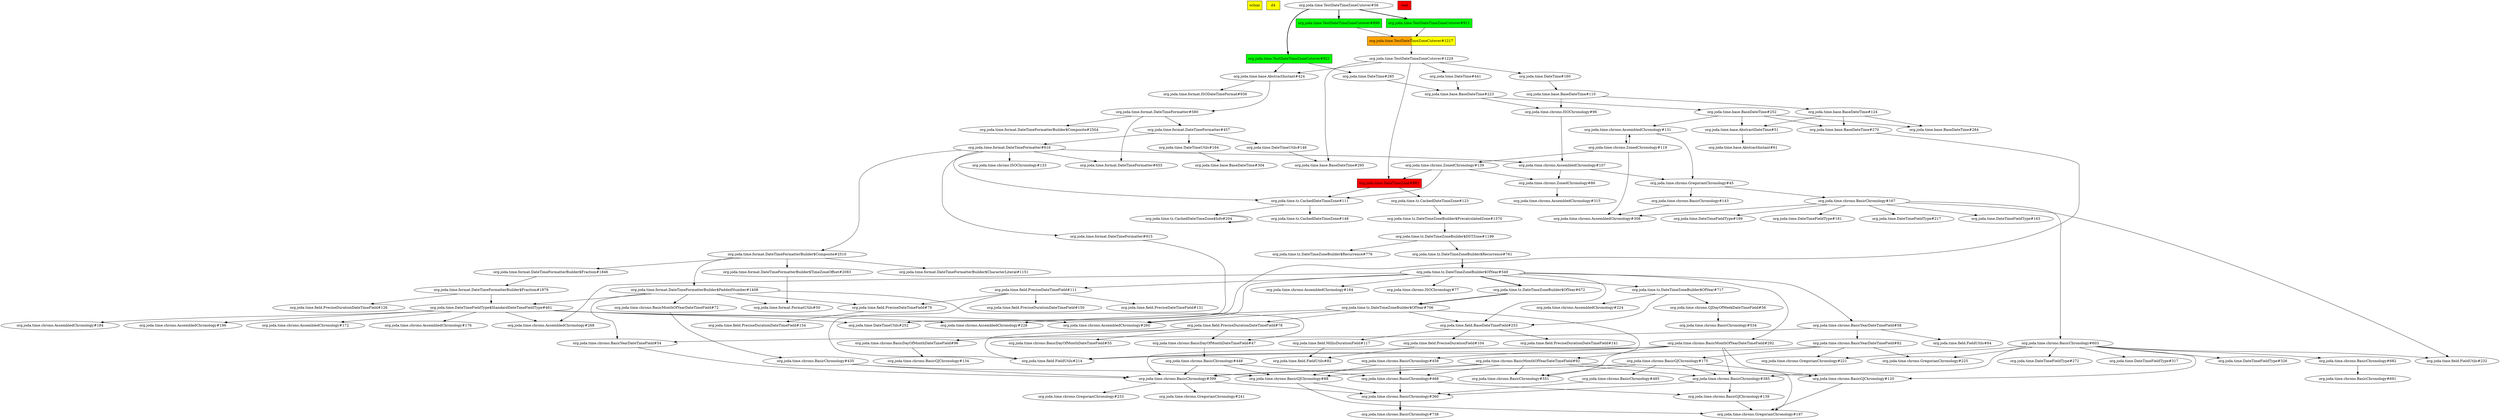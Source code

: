 digraph enhanced {
	"ochiai" [style=striped shape=box fillcolor="yellow"];
	"d4" [style=striped shape=box fillcolor="yellow"];
	"org.joda.time.TestDateTimeZoneCutover#921" [style=striped shape=box fillcolor="green"];
	"org.joda.time.TestDateTimeZoneCutover#1217" [style=striped shape=box fillcolor="orange:yellow"];
	"org.joda.time.TestDateTimeZoneCutover#911" [style=striped shape=box fillcolor="green"];
	"real" [style=striped shape=box fillcolor="red"];
	"org.joda.time.TestDateTimeZoneCutover#890" [style=striped shape=box fillcolor="green"];
	"org.joda.time.DateTimeZone#881" [style=striped shape=box fillcolor="red"];
	"org.joda.time.TestDateTimeZoneCutover#1229" -> "org.joda.time.DateTime#441";
	"org.joda.time.tz.DateTimeZoneBuilder$OfYear#549" -> "org.joda.time.chrono.ISOChronology#77";
	"org.joda.time.chrono.BasicChronology#167" -> "org.joda.time.DateTimeFieldType#217";
	"org.joda.time.TestDateTimeZoneCutover#1229" -> "org.joda.time.DateTime#160";
	"org.joda.time.chrono.GJDayOfWeekDateTimeField#56" -> "org.joda.time.chrono.BasicChronology#534";
	"org.joda.time.base.BaseDateTime#223" -> "org.joda.time.base.BaseDateTime#252";
	"org.joda.time.chrono.AssembledChronology#107" -> "org.joda.time.chrono.GregorianChronology#45";
	"org.joda.time.chrono.AssembledChronology#131" -> "org.joda.time.chrono.GregorianChronology#45";
	"org.joda.time.tz.DateTimeZoneBuilder$OfYear#549" -> "org.joda.time.tz.DateTimeZoneBuilder$OfYear#672" [style=bold];
	"org.joda.time.TestDateTimeZoneCutover#921" -> "org.joda.time.DateTime#285";
	"org.joda.time.tz.DateTimeZoneBuilder$OfYear#672" -> "org.joda.time.tz.DateTimeZoneBuilder$OfYear#706" [style=bold];
	"org.joda.time.tz.DateTimeZoneBuilder$Recurrence#761" -> "org.joda.time.tz.DateTimeZoneBuilder$OfYear#549" [style=bold];
	"org.joda.time.base.BaseDateTime#124" -> "org.joda.time.base.AbstractDateTime#51";
	"org.joda.time.base.BaseDateTime#252" -> "org.joda.time.base.AbstractDateTime#51";
	"org.joda.time.field.PreciseDurationDateTimeField#78" -> "org.joda.time.field.FieldUtils#214";
	"org.joda.time.chrono.BasicMonthOfYearDateTimeField#292" -> "org.joda.time.field.FieldUtils#214";
	"org.joda.time.chrono.BasicYearDateTimeField#82" -> "org.joda.time.field.FieldUtils#214";
	"org.joda.time.field.PreciseDateTimeField#111" -> "org.joda.time.field.FieldUtils#214";
	"org.joda.time.field.BaseDateTimeField#253" -> "org.joda.time.field.PreciseDurationDateTimeField#141";
	"org.joda.time.chrono.ZonedChronology#119" -> "org.joda.time.chrono.AssembledChronology#131";
	"org.joda.time.base.BaseDateTime#252" -> "org.joda.time.chrono.AssembledChronology#131";
	"org.joda.time.format.DateTimeFormatterBuilder$Fraction#1846" -> "org.joda.time.format.DateTimeFormatterBuilder$Fraction#1879";
	"org.joda.time.chrono.ZonedChronology#139" -> "org.joda.time.DateTimeZone#881";
	"org.joda.time.TestDateTimeZoneCutover#1229" -> "org.joda.time.DateTimeZone#881";
	"org.joda.time.tz.DateTimeZoneBuilder$OfYear#706" -> "org.joda.time.field.PreciseDurationDateTimeField#78";
	"org.joda.time.chrono.BasicGJChronology#88" -> "org.joda.time.chrono.BasicChronology#360";
	"org.joda.time.chrono.BasicChronology#385" -> "org.joda.time.chrono.BasicChronology#360";
	"org.joda.time.chrono.BasicChronology#468" -> "org.joda.time.chrono.BasicChronology#360";
	"org.joda.time.chrono.BasicChronology#485" -> "org.joda.time.chrono.BasicChronology#360";
	"org.joda.time.chrono.BasicChronology#399" -> "org.joda.time.chrono.BasicChronology#360";
	"org.joda.time.chrono.ZonedChronology#119" -> "org.joda.time.chrono.AssembledChronology#308";
	"org.joda.time.chrono.BasicChronology#143" -> "org.joda.time.chrono.AssembledChronology#308";
	"org.joda.time.chrono.BasicChronology#167" -> "org.joda.time.chrono.AssembledChronology#308";
	"org.joda.time.chrono.ZonedChronology#139" -> "org.joda.time.chrono.ZonedChronology#86";
	"org.joda.time.chrono.AssembledChronology#107" -> "org.joda.time.chrono.ZonedChronology#86";
	"org.joda.time.chrono.AssembledChronology#131" -> "org.joda.time.chrono.ZonedChronology#119";
	"org.joda.time.base.BaseDateTime#110" -> "org.joda.time.base.BaseDateTime#124";
	"org.joda.time.field.PreciseDurationDateTimeField#78" -> "org.joda.time.chrono.BasicDayOfMonthDateTimeField#55";
	"org.joda.time.chrono.BasicChronology#603" -> "org.joda.time.DateTimeFieldType#326";
	"org.joda.time.base.AbstractDateTime#51" -> "org.joda.time.base.AbstractInstant#61";
	"org.joda.time.chrono.BasicGJChronology#175" -> "org.joda.time.chrono.BasicChronology#485";
	"org.joda.time.chrono.BasicChronology#167" -> "org.joda.time.DateTimeFieldType#163";
	"org.joda.time.tz.DateTimeZoneBuilder$OfYear#549" -> "org.joda.time.tz.DateTimeZoneBuilder$OfYear#717";
	"org.joda.time.field.PreciseDateTimeField#111" -> "org.joda.time.field.PreciseDateTimeField#131";
	"org.joda.time.tz.DateTimeZoneBuilder$OfYear#706" -> "org.joda.time.chrono.AssembledChronology#260";
	"org.joda.time.tz.DateTimeZoneBuilder$OfYear#549" -> "org.joda.time.chrono.AssembledChronology#260";
	"org.joda.time.DateTimeFieldType$StandardDateTimeFieldType#461" -> "org.joda.time.chrono.AssembledChronology#260";
	"org.joda.time.TestDateTimeZoneCutover#56" -> "org.joda.time.TestDateTimeZoneCutover#911" [style=bold];
	"org.joda.time.chrono.BasicYearDateTimeField#58" -> "org.joda.time.chrono.BasicYearDateTimeField#82";
	"org.joda.time.tz.DateTimeZoneBuilder$OfYear#549" -> "org.joda.time.chrono.AssembledChronology#268";
	"org.joda.time.DateTimeFieldType$StandardDateTimeFieldType#461" -> "org.joda.time.chrono.AssembledChronology#268";
	"org.joda.time.tz.DateTimeZoneBuilder$DSTZone#1199" -> "org.joda.time.tz.DateTimeZoneBuilder$Recurrence#776";
	"org.joda.time.chrono.ZonedChronology#139" -> "org.joda.time.tz.CachedDateTimeZone#111";
	"org.joda.time.format.DateTimeFormatter#616" -> "org.joda.time.tz.CachedDateTimeZone#111";
	"org.joda.time.DateTimeZone#881" -> "org.joda.time.tz.CachedDateTimeZone#111";
	"org.joda.time.chrono.BasicChronology#167" -> "org.joda.time.DateTimeFieldType#199";
	"org.joda.time.field.PreciseDurationDateTimeField#78" -> "org.joda.time.chrono.BasicDayOfMonthDateTimeField#47";
	"org.joda.time.format.DateTimeFormatterBuilder$PaddedNumber#1408" -> "org.joda.time.chrono.BasicDayOfMonthDateTimeField#47";
	"org.joda.time.chrono.BasicYearDateTimeField#82" -> "org.joda.time.chrono.BasicGJChronology#175";
	"org.joda.time.format.DateTimeFormatterBuilder$Fraction#1879" -> "org.joda.time.field.PreciseDurationDateTimeField#126";
	"org.joda.time.DateTime#160" -> "org.joda.time.base.BaseDateTime#110";
	"org.joda.time.chrono.BasicMonthOfYearDateTimeField#72" -> "org.joda.time.chrono.BasicChronology#435";
	"org.joda.time.chrono.BasicMonthOfYearDateTimeField#292" -> "org.joda.time.chrono.BasicChronology#551";
	"org.joda.time.chrono.BasicMonthOfYearDateTimeField#92" -> "org.joda.time.chrono.BasicChronology#551";
	"org.joda.time.chrono.BasicGJChronology#175" -> "org.joda.time.chrono.BasicChronology#551";
	"org.joda.time.chrono.BasicMonthOfYearDateTimeField#292" -> "org.joda.time.chrono.BasicChronology#399";
	"org.joda.time.chrono.BasicMonthOfYearDateTimeField#92" -> "org.joda.time.chrono.BasicChronology#399";
	"org.joda.time.chrono.BasicGJChronology#175" -> "org.joda.time.chrono.BasicChronology#399";
	"org.joda.time.chrono.BasicYearDateTimeField#54" -> "org.joda.time.chrono.BasicChronology#399";
	"org.joda.time.chrono.BasicChronology#435" -> "org.joda.time.chrono.BasicChronology#399";
	"org.joda.time.chrono.BasicChronology#448" -> "org.joda.time.chrono.BasicChronology#399";
	"org.joda.time.tz.CachedDateTimeZone#123" -> "org.joda.time.tz.DateTimeZoneBuilder$PrecalculatedZone#1570";
	"org.joda.time.chrono.BasicChronology#603" -> "org.joda.time.field.FieldUtils#232";
	"org.joda.time.chrono.BasicChronology#167" -> "org.joda.time.field.FieldUtils#232";
	"org.joda.time.format.DateTimeFormatter#457" -> "org.joda.time.format.DateTimeFormatter#616";
	"org.joda.time.base.BaseDateTime#223" -> "org.joda.time.chrono.ISOChronology#96";
	"org.joda.time.base.BaseDateTime#110" -> "org.joda.time.chrono.ISOChronology#96";
	"org.joda.time.format.DateTimeFormatter#580" -> "org.joda.time.format.DateTimeFormatter#457";
	"org.joda.time.format.DateTimeFormatterBuilder$PaddedNumber#1408" -> "org.joda.time.field.PreciseDateTimeField#79";
	"org.joda.time.field.PreciseDateTimeField#111" -> "org.joda.time.field.PreciseDateTimeField#79";
	"org.joda.time.DateTimeFieldType$StandardDateTimeFieldType#461" -> "org.joda.time.chrono.AssembledChronology#196";
	"org.joda.time.DateTimeZone#881" -> "org.joda.time.tz.CachedDateTimeZone#123";
	"org.joda.time.format.DateTimeFormatter#616" -> "org.joda.time.chrono.ISOChronology#133";
	"org.joda.time.chrono.GregorianChronology#45" -> "org.joda.time.chrono.BasicChronology#143";
	"org.joda.time.chrono.BasicMonthOfYearDateTimeField#292" -> "org.joda.time.chrono.BasicChronology#385";
	"org.joda.time.chrono.BasicChronology#603" -> "org.joda.time.chrono.BasicChronology#385";
	"org.joda.time.chrono.BasicMonthOfYearDateTimeField#92" -> "org.joda.time.chrono.BasicChronology#385";
	"org.joda.time.chrono.BasicGJChronology#175" -> "org.joda.time.chrono.BasicChronology#385";
	"org.joda.time.DateTime#441" -> "org.joda.time.base.BaseDateTime#223";
	"org.joda.time.DateTime#285" -> "org.joda.time.base.BaseDateTime#223";
	"org.joda.time.chrono.BasicChronology#167" -> "org.joda.time.DateTimeFieldType#181";
	"org.joda.time.base.AbstractInstant#424" -> "org.joda.time.format.ISODateTimeFormat#936";
	"org.joda.time.format.DateTimeFormatterBuilder$PaddedNumber#1408" -> "org.joda.time.DateTimeFieldType$StandardDateTimeFieldType#461";
	"org.joda.time.format.DateTimeFormatterBuilder$Fraction#1879" -> "org.joda.time.DateTimeFieldType$StandardDateTimeFieldType#461";
	"org.joda.time.base.AbstractInstant#424" -> "org.joda.time.format.DateTimeFormatter#580";
	"org.joda.time.field.BaseDateTimeField#253" -> "org.joda.time.field.MillisDurationField#117";
	"org.joda.time.format.DateTimeFormatterBuilder$PaddedNumber#1408" -> "org.joda.time.chrono.BasicMonthOfYearDateTimeField#72";
	"org.joda.time.chrono.BasicChronology#399" -> "org.joda.time.chrono.GregorianChronology#233";
	"org.joda.time.chrono.BasicChronology#682" -> "org.joda.time.chrono.BasicChronology#691";
	"org.joda.time.format.DateTimeFormatterBuilder$Composite#2510" -> "org.joda.time.format.DateTimeFormatterBuilder$PaddedNumber#1408";
	"org.joda.time.format.DateTimeFormatter#616" -> "org.joda.time.format.DateTimeFormatter#915";
	"org.joda.time.tz.CachedDateTimeZone#111" -> "org.joda.time.tz.CachedDateTimeZone$Info#204";
	"org.joda.time.tz.CachedDateTimeZone$Info#204" -> "org.joda.time.tz.CachedDateTimeZone$Info#204";
	"org.joda.time.chrono.BasicMonthOfYearDateTimeField#292" -> "org.joda.time.chrono.BasicChronology#458";
	"org.joda.time.DateTimeUtils#146" -> "org.joda.time.base.BaseDateTime#295";
	"org.joda.time.TestDateTimeZoneCutover#1229" -> "org.joda.time.base.BaseDateTime#295";
	"org.joda.time.format.DateTimeFormatterBuilder$Composite#2510" -> "org.joda.time.format.DateTimeFormatterBuilder$CharacterLiteral#1151";
	"org.joda.time.DateTimeFieldType$StandardDateTimeFieldType#461" -> "org.joda.time.chrono.AssembledChronology#172";
	"org.joda.time.chrono.BasicChronology#360" -> "org.joda.time.chrono.BasicChronology#738" [style=bold];
	"org.joda.time.DateTimeFieldType$StandardDateTimeFieldType#461" -> "org.joda.time.chrono.AssembledChronology#176";
	"org.joda.time.chrono.BasicChronology#399" -> "org.joda.time.chrono.GregorianChronology#241";
	"org.joda.time.tz.DateTimeZoneBuilder$OfYear#549" -> "org.joda.time.chrono.BasicMonthOfYearDateTimeField#292";
	"org.joda.time.chrono.BasicMonthOfYearDateTimeField#92" -> "org.joda.time.chrono.BasicGJChronology#88";
	"org.joda.time.chrono.BasicChronology#435" -> "org.joda.time.chrono.BasicGJChronology#88";
	"org.joda.time.chrono.BasicChronology#458" -> "org.joda.time.chrono.BasicGJChronology#88";
	"org.joda.time.chrono.BasicChronology#448" -> "org.joda.time.chrono.BasicGJChronology#88";
	"org.joda.time.TestDateTimeZoneCutover#921" -> "org.joda.time.base.AbstractInstant#424";
	"org.joda.time.TestDateTimeZoneCutover#1229" -> "org.joda.time.base.AbstractInstant#424";
	"org.joda.time.chrono.BasicChronology#603" -> "org.joda.time.chrono.GregorianChronology#221";
	"org.joda.time.chrono.BasicYearDateTimeField#82" -> "org.joda.time.chrono.GregorianChronology#221";
	"org.joda.time.chrono.BasicChronology#603" -> "org.joda.time.chrono.BasicChronology#682";
	"org.joda.time.field.PreciseDurationDateTimeField#78" -> "org.joda.time.chrono.BasicDayOfMonthDateTimeField#96";
	"org.joda.time.tz.DateTimeZoneBuilder$OfYear#706" -> "org.joda.time.chrono.BasicMonthOfYearDateTimeField#92";
	"org.joda.time.tz.DateTimeZoneBuilder$OfYear#706" -> "org.joda.time.chrono.AssembledChronology#228";
	"org.joda.time.DateTimeFieldType$StandardDateTimeFieldType#461" -> "org.joda.time.chrono.AssembledChronology#228";
	"org.joda.time.tz.CachedDateTimeZone#111" -> "org.joda.time.tz.CachedDateTimeZone#148";
	"org.joda.time.chrono.BasicMonthOfYearDateTimeField#292" -> "org.joda.time.chrono.BasicGJChronology#120";
	"org.joda.time.chrono.BasicChronology#603" -> "org.joda.time.chrono.BasicGJChronology#120";
	"org.joda.time.chrono.BasicMonthOfYearDateTimeField#92" -> "org.joda.time.chrono.BasicGJChronology#120";
	"org.joda.time.chrono.BasicChronology#603" -> "org.joda.time.chrono.GregorianChronology#225";
	"org.joda.time.chrono.BasicYearDateTimeField#82" -> "org.joda.time.chrono.GregorianChronology#225";
	"org.joda.time.format.DateTimeFormatter#616" -> "org.joda.time.chrono.AssembledChronology#107";
	"org.joda.time.chrono.ISOChronology#96" -> "org.joda.time.chrono.AssembledChronology#107";
	"org.joda.time.tz.DateTimeZoneBuilder$PrecalculatedZone#1570" -> "org.joda.time.tz.DateTimeZoneBuilder$DSTZone#1199";
	"org.joda.time.format.DateTimeFormatter#457" -> "org.joda.time.DateTimeUtils#164";
	"org.joda.time.format.DateTimeFormatter#580" -> "org.joda.time.format.DateTimeFormatterBuilder$Composite#2504";
	"org.joda.time.base.BaseDateTime#124" -> "org.joda.time.base.BaseDateTime#284";
	"org.joda.time.base.BaseDateTime#252" -> "org.joda.time.base.BaseDateTime#284";
	"org.joda.time.chrono.BasicDayOfMonthDateTimeField#47" -> "org.joda.time.chrono.BasicChronology#448";
	"org.joda.time.chrono.GregorianChronology#45" -> "org.joda.time.chrono.BasicChronology#167";
	"org.joda.time.format.DateTimeFormatterBuilder$PaddedNumber#1408" -> "org.joda.time.format.FormatUtils#50";
	"org.joda.time.format.DateTimeFormatterBuilder$TimeZoneOffset#2083" -> "org.joda.time.format.FormatUtils#50";
	"org.joda.time.chrono.BasicChronology#167" -> "org.joda.time.chrono.BasicChronology#603";
	"org.joda.time.format.DateTimeFormatter#616" -> "org.joda.time.format.DateTimeFormatterBuilder$Composite#2510";
	"org.joda.time.field.PreciseDurationField#104" -> "org.joda.time.field.FieldUtils#82";
	"org.joda.time.field.MillisDurationField#117" -> "org.joda.time.field.FieldUtils#82";
	"org.joda.time.tz.DateTimeZoneBuilder$OfYear#717" -> "org.joda.time.chrono.AssembledChronology#224";
	"org.joda.time.format.DateTimeFormatterBuilder$Composite#2510" -> "org.joda.time.format.DateTimeFormatterBuilder$TimeZoneOffset#2083";
	"org.joda.time.format.DateTimeFormatterBuilder$Composite#2510" -> "org.joda.time.format.DateTimeFormatterBuilder$Fraction#1846";
	"org.joda.time.DateTimeFieldType$StandardDateTimeFieldType#461" -> "org.joda.time.chrono.AssembledChronology#184";
	"org.joda.time.chrono.BasicGJChronology#88" -> "org.joda.time.chrono.GregorianChronology#197";
	"org.joda.time.chrono.BasicGJChronology#120" -> "org.joda.time.chrono.GregorianChronology#197";
	"org.joda.time.chrono.BasicGJChronology#175" -> "org.joda.time.chrono.GregorianChronology#197";
	"org.joda.time.chrono.BasicGJChronology#139" -> "org.joda.time.chrono.GregorianChronology#197";
	"org.joda.time.chrono.BasicDayOfMonthDateTimeField#96" -> "org.joda.time.chrono.BasicGJChronology#134";
	"org.joda.time.chrono.ZonedChronology#86" -> "org.joda.time.chrono.AssembledChronology#315";
	"org.joda.time.DateTimeFieldType$StandardDateTimeFieldType#461" -> "org.joda.time.DateTimeUtils#252";
	"org.joda.time.format.DateTimeFormatter#915" -> "org.joda.time.DateTimeUtils#252";
	"org.joda.time.base.BaseDateTime#270" -> "org.joda.time.DateTimeUtils#252";
	"org.joda.time.tz.DateTimeZoneBuilder$OfYear#706" -> "org.joda.time.field.BaseDateTimeField#253";
	"org.joda.time.tz.DateTimeZoneBuilder$OfYear#717" -> "org.joda.time.field.BaseDateTimeField#253";
	"org.joda.time.tz.DateTimeZoneBuilder$OfYear#549" -> "org.joda.time.field.BaseDateTimeField#253";
	"org.joda.time.chrono.BasicChronology#603" -> "org.joda.time.DateTimeFieldType#272";
	"org.joda.time.base.BaseDateTime#124" -> "org.joda.time.base.BaseDateTime#270";
	"org.joda.time.base.BaseDateTime#252" -> "org.joda.time.base.BaseDateTime#270";
	"org.joda.time.TestDateTimeZoneCutover#56" -> "org.joda.time.TestDateTimeZoneCutover#921" [style=bold];
	"org.joda.time.TestDateTimeZoneCutover#1217" -> "org.joda.time.TestDateTimeZoneCutover#1229";
	"org.joda.time.chrono.BasicChronology#603" -> "org.joda.time.DateTimeFieldType#317";
	"org.joda.time.tz.DateTimeZoneBuilder$DSTZone#1199" -> "org.joda.time.tz.DateTimeZoneBuilder$Recurrence#761";
	"org.joda.time.format.DateTimeFormatter#580" -> "org.joda.time.format.DateTimeFormatter#655";
	"org.joda.time.format.DateTimeFormatter#616" -> "org.joda.time.format.DateTimeFormatter#655";
	"org.joda.time.chrono.BasicChronology#385" -> "org.joda.time.chrono.BasicGJChronology#139";
	"org.joda.time.chrono.BasicChronology#468" -> "org.joda.time.chrono.BasicGJChronology#139";
	"org.joda.time.DateTimeUtils#164" -> "org.joda.time.base.BaseDateTime#304";
	"org.joda.time.field.PreciseDateTimeField#79" -> "org.joda.time.field.PreciseDurationDateTimeField#154";
	"org.joda.time.format.DateTimeFormatter#457" -> "org.joda.time.DateTimeUtils#146";
	"org.joda.time.chrono.ZonedChronology#119" -> "org.joda.time.chrono.ZonedChronology#139";
	"org.joda.time.tz.DateTimeZoneBuilder$OfYear#717" -> "org.joda.time.chrono.GJDayOfWeekDateTimeField#56";
	"org.joda.time.chrono.BasicMonthOfYearDateTimeField#92" -> "org.joda.time.chrono.BasicChronology#468";
	"org.joda.time.chrono.BasicChronology#458" -> "org.joda.time.chrono.BasicChronology#468";
	"org.joda.time.chrono.BasicChronology#448" -> "org.joda.time.chrono.BasicChronology#468";
	"org.joda.time.format.DateTimeFormatterBuilder$PaddedNumber#1408" -> "org.joda.time.chrono.BasicYearDateTimeField#54";
	"org.joda.time.chrono.BasicYearDateTimeField#58" -> "org.joda.time.chrono.BasicYearDateTimeField#54";
	"org.joda.time.TestDateTimeZoneCutover#56" -> "org.joda.time.TestDateTimeZoneCutover#890" [style=bold];
	"org.joda.time.tz.DateTimeZoneBuilder$OfYear#549" -> "org.joda.time.chrono.BasicYearDateTimeField#58";
	"org.joda.time.TestDateTimeZoneCutover#911" -> "org.joda.time.TestDateTimeZoneCutover#1217";
	"org.joda.time.TestDateTimeZoneCutover#890" -> "org.joda.time.TestDateTimeZoneCutover#1217";
	"org.joda.time.tz.DateTimeZoneBuilder$OfYear#549" -> "org.joda.time.field.PreciseDateTimeField#111";
	"org.joda.time.field.BaseDateTimeField#253" -> "org.joda.time.field.PreciseDurationField#104";
	"org.joda.time.chrono.BasicYearDateTimeField#58" -> "org.joda.time.field.FieldUtils#64";
	"org.joda.time.tz.DateTimeZoneBuilder$OfYear#549" -> "org.joda.time.chrono.AssembledChronology#164";
	"org.joda.time.field.PreciseDateTimeField#111" -> "org.joda.time.field.PreciseDurationDateTimeField#150";
}
